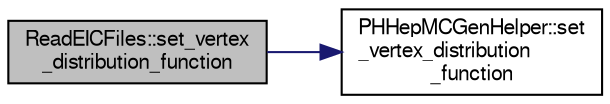 digraph "ReadEICFiles::set_vertex_distribution_function"
{
  bgcolor="transparent";
  edge [fontname="FreeSans",fontsize="10",labelfontname="FreeSans",labelfontsize="10"];
  node [fontname="FreeSans",fontsize="10",shape=record];
  rankdir="LR";
  Node1 [label="ReadEICFiles::set_vertex\l_distribution_function",height=0.2,width=0.4,color="black", fillcolor="grey75", style="filled" fontcolor="black"];
  Node1 -> Node2 [color="midnightblue",fontsize="10",style="solid",fontname="FreeSans"];
  Node2 [label="PHHepMCGenHelper::set\l_vertex_distribution\l_function",height=0.2,width=0.4,color="black",URL="$dd/d2a/classPHHepMCGenHelper.html#a1efa535f8b08a7a72e5b66121c7da777",tooltip="toss a new vertex according to a Uniform or Gaus distribution "];
}
